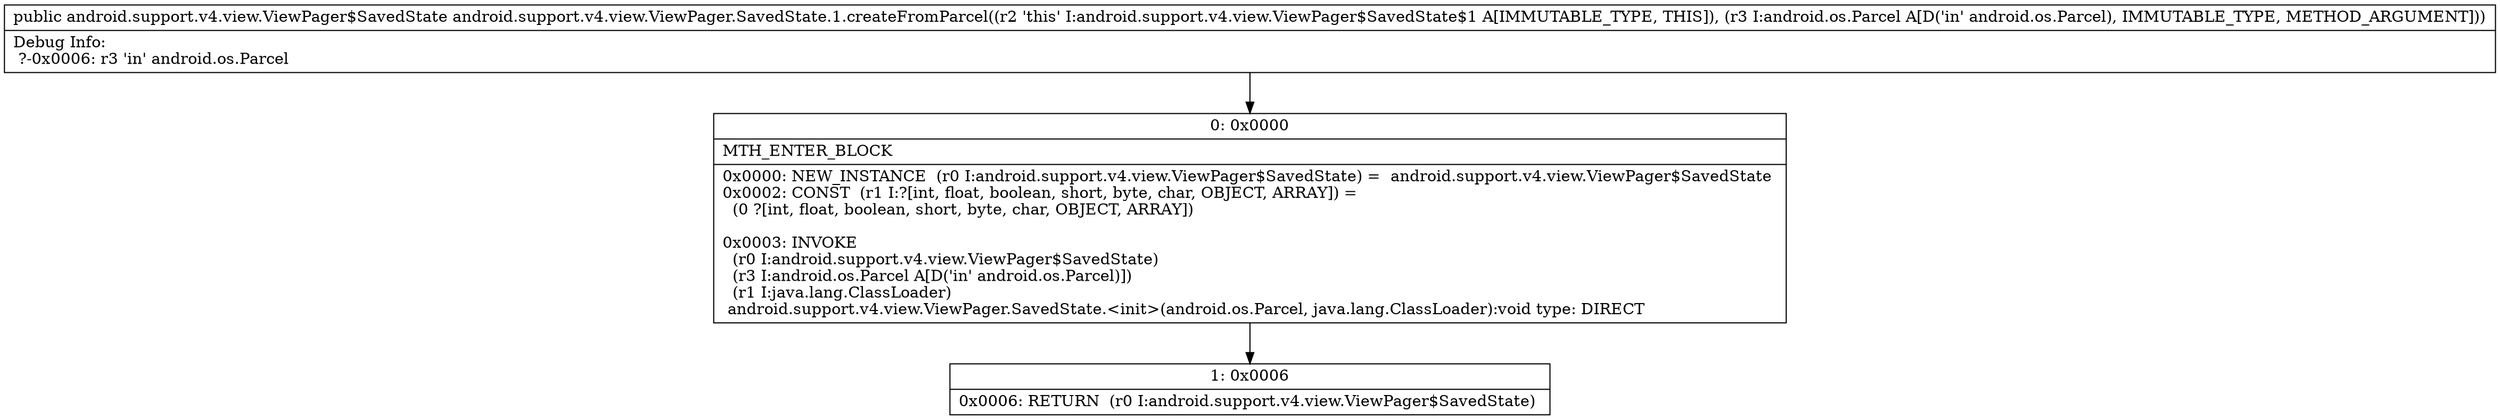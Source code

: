 digraph "CFG forandroid.support.v4.view.ViewPager.SavedState.1.createFromParcel(Landroid\/os\/Parcel;)Landroid\/support\/v4\/view\/ViewPager$SavedState;" {
Node_0 [shape=record,label="{0\:\ 0x0000|MTH_ENTER_BLOCK\l|0x0000: NEW_INSTANCE  (r0 I:android.support.v4.view.ViewPager$SavedState) =  android.support.v4.view.ViewPager$SavedState \l0x0002: CONST  (r1 I:?[int, float, boolean, short, byte, char, OBJECT, ARRAY]) = \l  (0 ?[int, float, boolean, short, byte, char, OBJECT, ARRAY])\l \l0x0003: INVOKE  \l  (r0 I:android.support.v4.view.ViewPager$SavedState)\l  (r3 I:android.os.Parcel A[D('in' android.os.Parcel)])\l  (r1 I:java.lang.ClassLoader)\l android.support.v4.view.ViewPager.SavedState.\<init\>(android.os.Parcel, java.lang.ClassLoader):void type: DIRECT \l}"];
Node_1 [shape=record,label="{1\:\ 0x0006|0x0006: RETURN  (r0 I:android.support.v4.view.ViewPager$SavedState) \l}"];
MethodNode[shape=record,label="{public android.support.v4.view.ViewPager$SavedState android.support.v4.view.ViewPager.SavedState.1.createFromParcel((r2 'this' I:android.support.v4.view.ViewPager$SavedState$1 A[IMMUTABLE_TYPE, THIS]), (r3 I:android.os.Parcel A[D('in' android.os.Parcel), IMMUTABLE_TYPE, METHOD_ARGUMENT]))  | Debug Info:\l  ?\-0x0006: r3 'in' android.os.Parcel\l}"];
MethodNode -> Node_0;
Node_0 -> Node_1;
}

